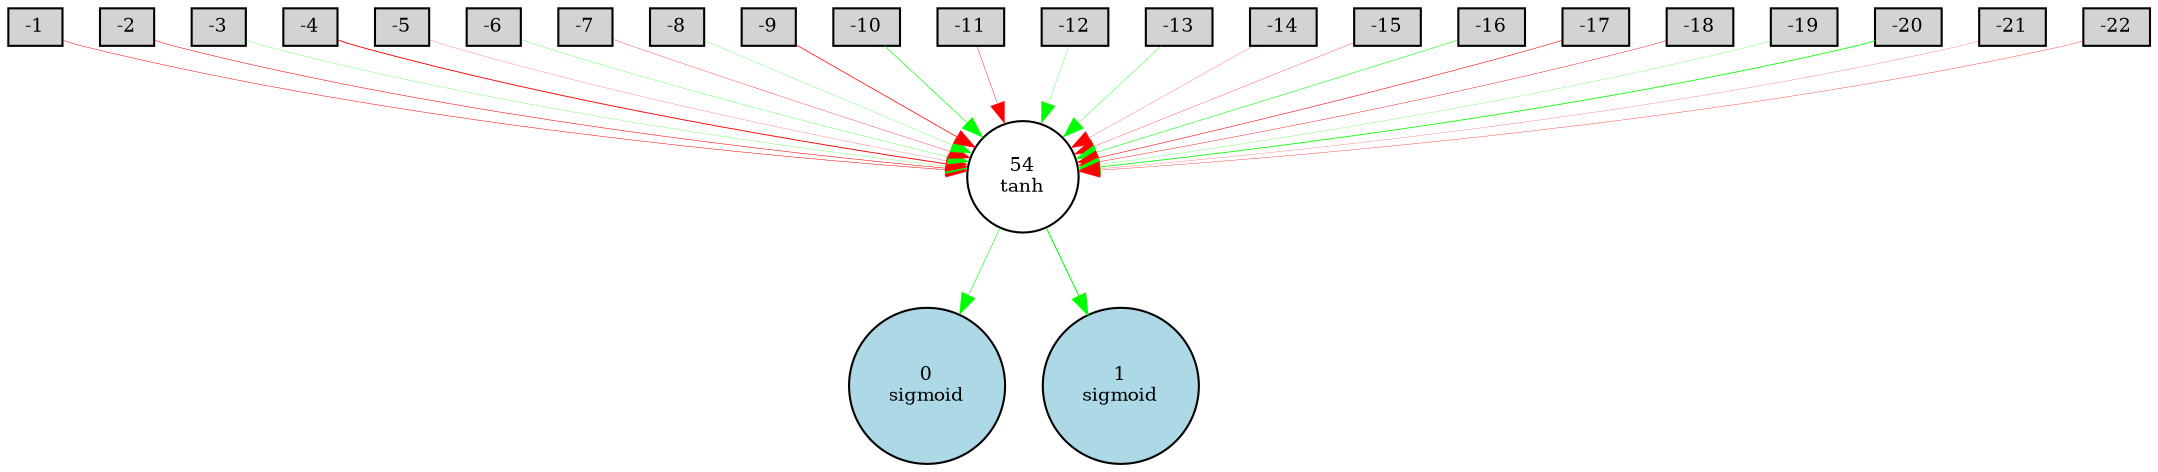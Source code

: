 digraph {
	node [fontsize=9 height=0.2 shape=circle width=0.2]
	A [label=-1 fillcolor=lightgray shape=box style=filled]
	B [label=-2 fillcolor=lightgray shape=box style=filled]
	-3 [label=-3 fillcolor=lightgray shape=box style=filled]
	-4 [label=-4 fillcolor=lightgray shape=box style=filled]
	-5 [label=-5 fillcolor=lightgray shape=box style=filled]
	-6 [label=-6 fillcolor=lightgray shape=box style=filled]
	-7 [label=-7 fillcolor=lightgray shape=box style=filled]
	-8 [label=-8 fillcolor=lightgray shape=box style=filled]
	-9 [label=-9 fillcolor=lightgray shape=box style=filled]
	-10 [label=-10 fillcolor=lightgray shape=box style=filled]
	-11 [label=-11 fillcolor=lightgray shape=box style=filled]
	-12 [label=-12 fillcolor=lightgray shape=box style=filled]
	-13 [label=-13 fillcolor=lightgray shape=box style=filled]
	-14 [label=-14 fillcolor=lightgray shape=box style=filled]
	-15 [label=-15 fillcolor=lightgray shape=box style=filled]
	-16 [label=-16 fillcolor=lightgray shape=box style=filled]
	-17 [label=-17 fillcolor=lightgray shape=box style=filled]
	-18 [label=-18 fillcolor=lightgray shape=box style=filled]
	-19 [label=-19 fillcolor=lightgray shape=box style=filled]
	-20 [label=-20 fillcolor=lightgray shape=box style=filled]
	-21 [label=-21 fillcolor=lightgray shape=box style=filled]
	-22 [label=-22 fillcolor=lightgray shape=box style=filled]
	"A XOR B" [label="0
sigmoid" fillcolor=lightblue style=filled]
	1 [label="1
sigmoid" fillcolor=lightblue style=filled]
	54 [label="54
tanh" fillcolor=white style=filled]
	A -> 54 [color=red penwidth=0.23990545568628904 style=solid]
	B -> 54 [color=red penwidth=0.26011228704172196 style=solid]
	-3 -> 54 [color=green penwidth=0.12334094875023212 style=solid]
	-4 -> 54 [color=red penwidth=0.4370498354496858 style=solid]
	-5 -> 54 [color=red penwidth=0.1033198641094163 style=solid]
	-6 -> 54 [color=green penwidth=0.14218030583717198 style=solid]
	-7 -> 54 [color=red penwidth=0.15984240965023036 style=solid]
	-8 -> 54 [color=green penwidth=0.12466793599149051 style=solid]
	-9 -> 54 [color=red penwidth=0.3530442024556627 style=solid]
	-10 -> 54 [color=green penwidth=0.30638649723728806 style=solid]
	-11 -> 54 [color=red penwidth=0.19626993574723106 style=solid]
	-12 -> 54 [color=green penwidth=0.14366590137357166 style=solid]
	-13 -> 54 [color=green penwidth=0.18838230139543943 style=solid]
	-14 -> 54 [color=red penwidth=0.11638688609053663 style=solid]
	-15 -> 54 [color=red penwidth=0.14660931327077928 style=solid]
	-16 -> 54 [color=green penwidth=0.26500345345943244 style=solid]
	-17 -> 54 [color=red penwidth=0.27869215854108037 style=solid]
	-18 -> 54 [color=red penwidth=0.20749372649164494 style=solid]
	-19 -> 54 [color=green penwidth=0.11918042469475607 style=solid]
	-20 -> 54 [color=green penwidth=0.39354304162693465 style=solid]
	-21 -> 54 [color=red penwidth=0.10275199454066501 style=solid]
	-22 -> 54 [color=red penwidth=0.1603536909721638 style=solid]
	54 -> "A XOR B" [color=green penwidth=0.2771244531300693 style=solid]
	54 -> 1 [color=green penwidth=0.5022732083317264 style=solid]
}

